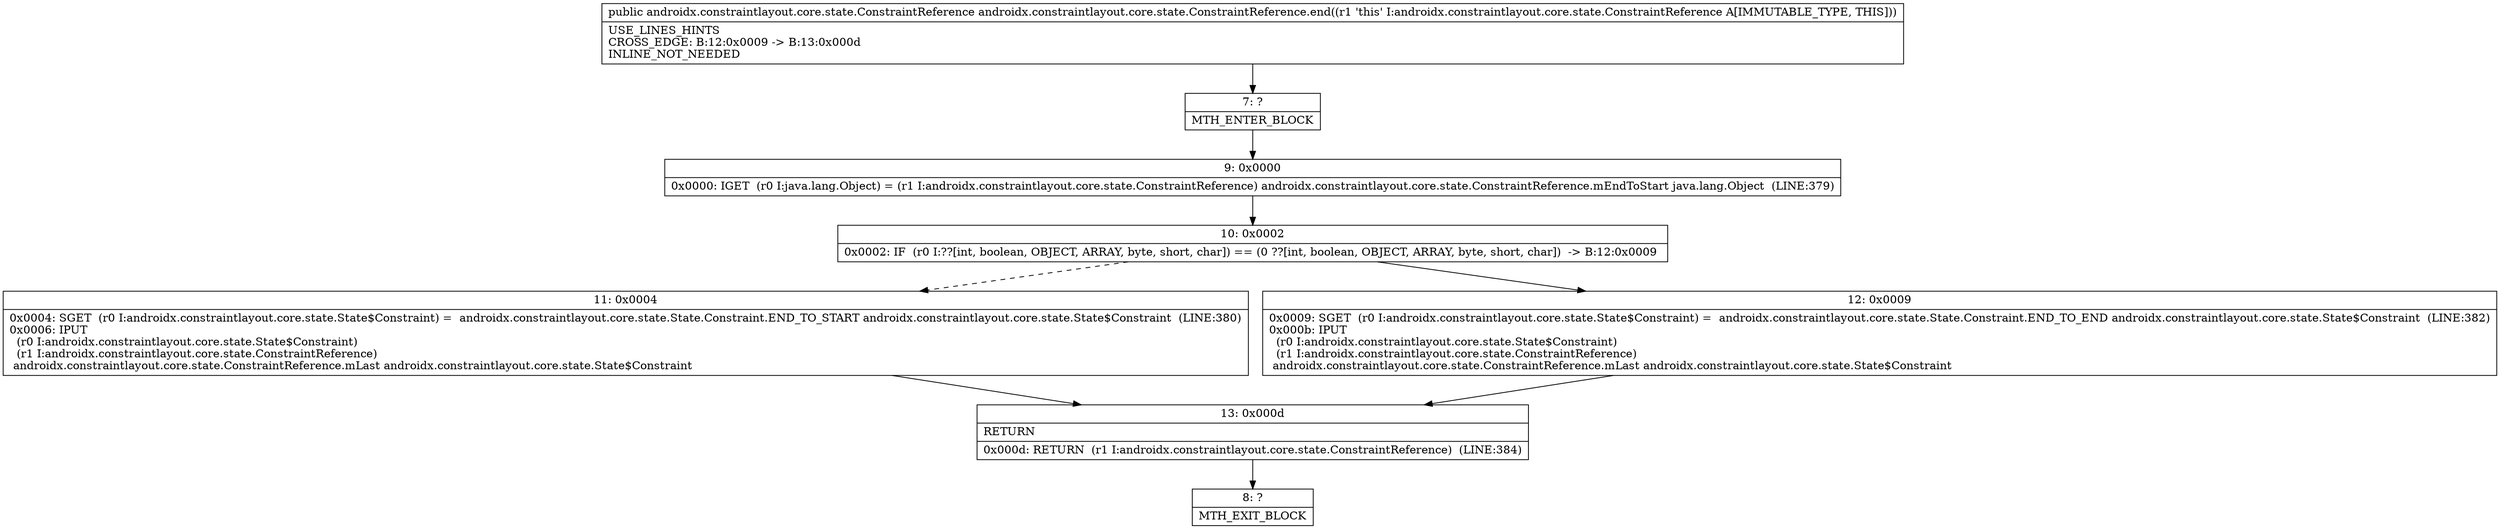 digraph "CFG forandroidx.constraintlayout.core.state.ConstraintReference.end()Landroidx\/constraintlayout\/core\/state\/ConstraintReference;" {
Node_7 [shape=record,label="{7\:\ ?|MTH_ENTER_BLOCK\l}"];
Node_9 [shape=record,label="{9\:\ 0x0000|0x0000: IGET  (r0 I:java.lang.Object) = (r1 I:androidx.constraintlayout.core.state.ConstraintReference) androidx.constraintlayout.core.state.ConstraintReference.mEndToStart java.lang.Object  (LINE:379)\l}"];
Node_10 [shape=record,label="{10\:\ 0x0002|0x0002: IF  (r0 I:??[int, boolean, OBJECT, ARRAY, byte, short, char]) == (0 ??[int, boolean, OBJECT, ARRAY, byte, short, char])  \-\> B:12:0x0009 \l}"];
Node_11 [shape=record,label="{11\:\ 0x0004|0x0004: SGET  (r0 I:androidx.constraintlayout.core.state.State$Constraint) =  androidx.constraintlayout.core.state.State.Constraint.END_TO_START androidx.constraintlayout.core.state.State$Constraint  (LINE:380)\l0x0006: IPUT  \l  (r0 I:androidx.constraintlayout.core.state.State$Constraint)\l  (r1 I:androidx.constraintlayout.core.state.ConstraintReference)\l androidx.constraintlayout.core.state.ConstraintReference.mLast androidx.constraintlayout.core.state.State$Constraint \l}"];
Node_13 [shape=record,label="{13\:\ 0x000d|RETURN\l|0x000d: RETURN  (r1 I:androidx.constraintlayout.core.state.ConstraintReference)  (LINE:384)\l}"];
Node_8 [shape=record,label="{8\:\ ?|MTH_EXIT_BLOCK\l}"];
Node_12 [shape=record,label="{12\:\ 0x0009|0x0009: SGET  (r0 I:androidx.constraintlayout.core.state.State$Constraint) =  androidx.constraintlayout.core.state.State.Constraint.END_TO_END androidx.constraintlayout.core.state.State$Constraint  (LINE:382)\l0x000b: IPUT  \l  (r0 I:androidx.constraintlayout.core.state.State$Constraint)\l  (r1 I:androidx.constraintlayout.core.state.ConstraintReference)\l androidx.constraintlayout.core.state.ConstraintReference.mLast androidx.constraintlayout.core.state.State$Constraint \l}"];
MethodNode[shape=record,label="{public androidx.constraintlayout.core.state.ConstraintReference androidx.constraintlayout.core.state.ConstraintReference.end((r1 'this' I:androidx.constraintlayout.core.state.ConstraintReference A[IMMUTABLE_TYPE, THIS]))  | USE_LINES_HINTS\lCROSS_EDGE: B:12:0x0009 \-\> B:13:0x000d\lINLINE_NOT_NEEDED\l}"];
MethodNode -> Node_7;Node_7 -> Node_9;
Node_9 -> Node_10;
Node_10 -> Node_11[style=dashed];
Node_10 -> Node_12;
Node_11 -> Node_13;
Node_13 -> Node_8;
Node_12 -> Node_13;
}

